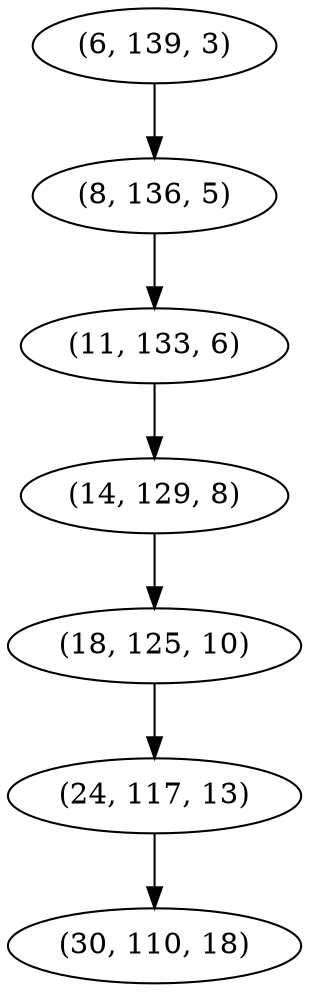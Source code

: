 digraph tree {
    "(6, 139, 3)";
    "(8, 136, 5)";
    "(11, 133, 6)";
    "(14, 129, 8)";
    "(18, 125, 10)";
    "(24, 117, 13)";
    "(30, 110, 18)";
    "(6, 139, 3)" -> "(8, 136, 5)";
    "(8, 136, 5)" -> "(11, 133, 6)";
    "(11, 133, 6)" -> "(14, 129, 8)";
    "(14, 129, 8)" -> "(18, 125, 10)";
    "(18, 125, 10)" -> "(24, 117, 13)";
    "(24, 117, 13)" -> "(30, 110, 18)";
}
